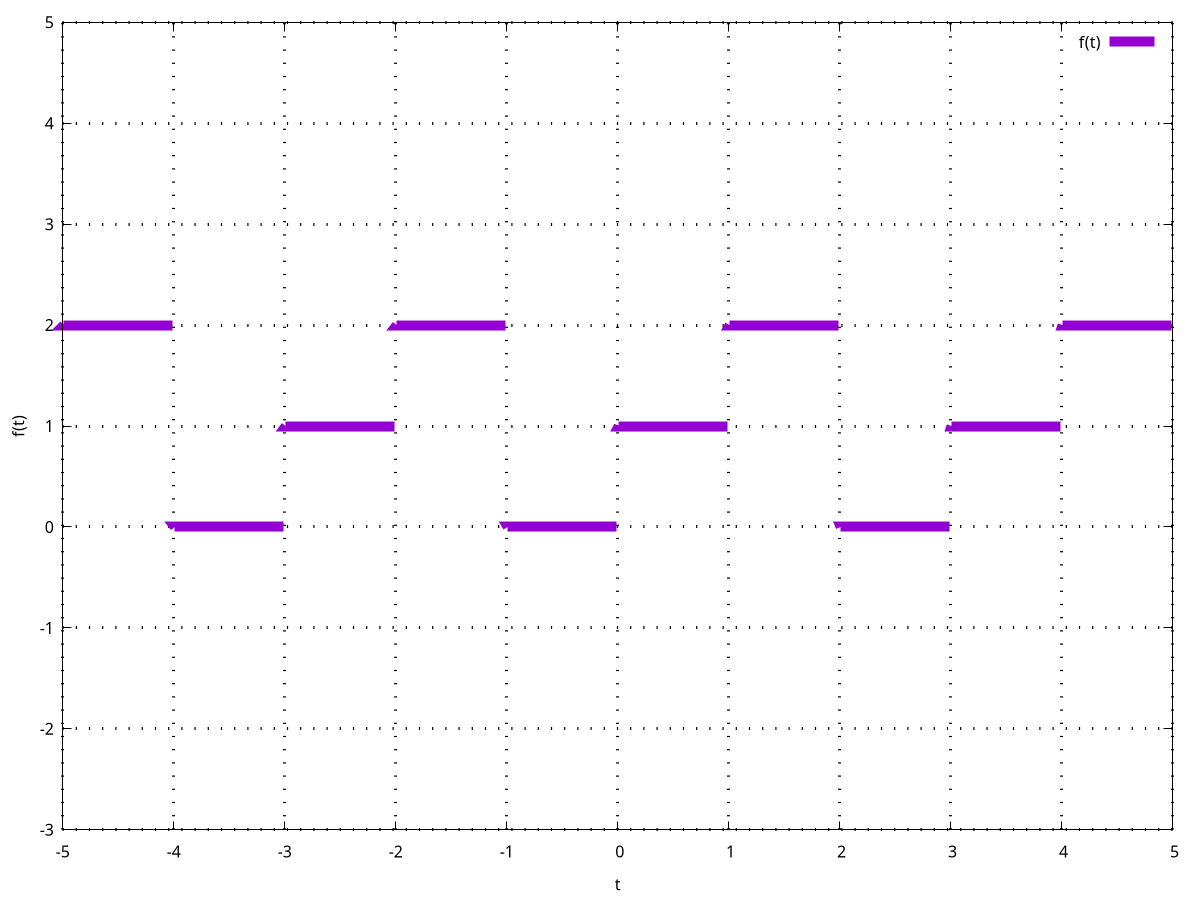 set term postscript eps color blacktext "Helvetica" 24
#set terminal png
set output "grafico-1a.eps"
set xlabel 't'
set ylabel 'f(t)'
set xrange [-5:5]
set yrange [-3:5]
set dummy t
set sample 1001
set xtics 1
set ytics 1
set grid linewidth 3 

f(t) = (t == floor(t)) \
         ? sqrt(-1) \
         : ((t >= 0) \
           ? ((floor(t) % 3 == 0) \
             ? 1 \
             : ((floor(t) %3 == 1) ? 2 : 0)) \
           : ((floor(-t) % 3 == 0) ? 0 : (floor(-t) %3 == 1 ? 2 : 1)));
plot f(t) lw 10;
set output;
quit;
